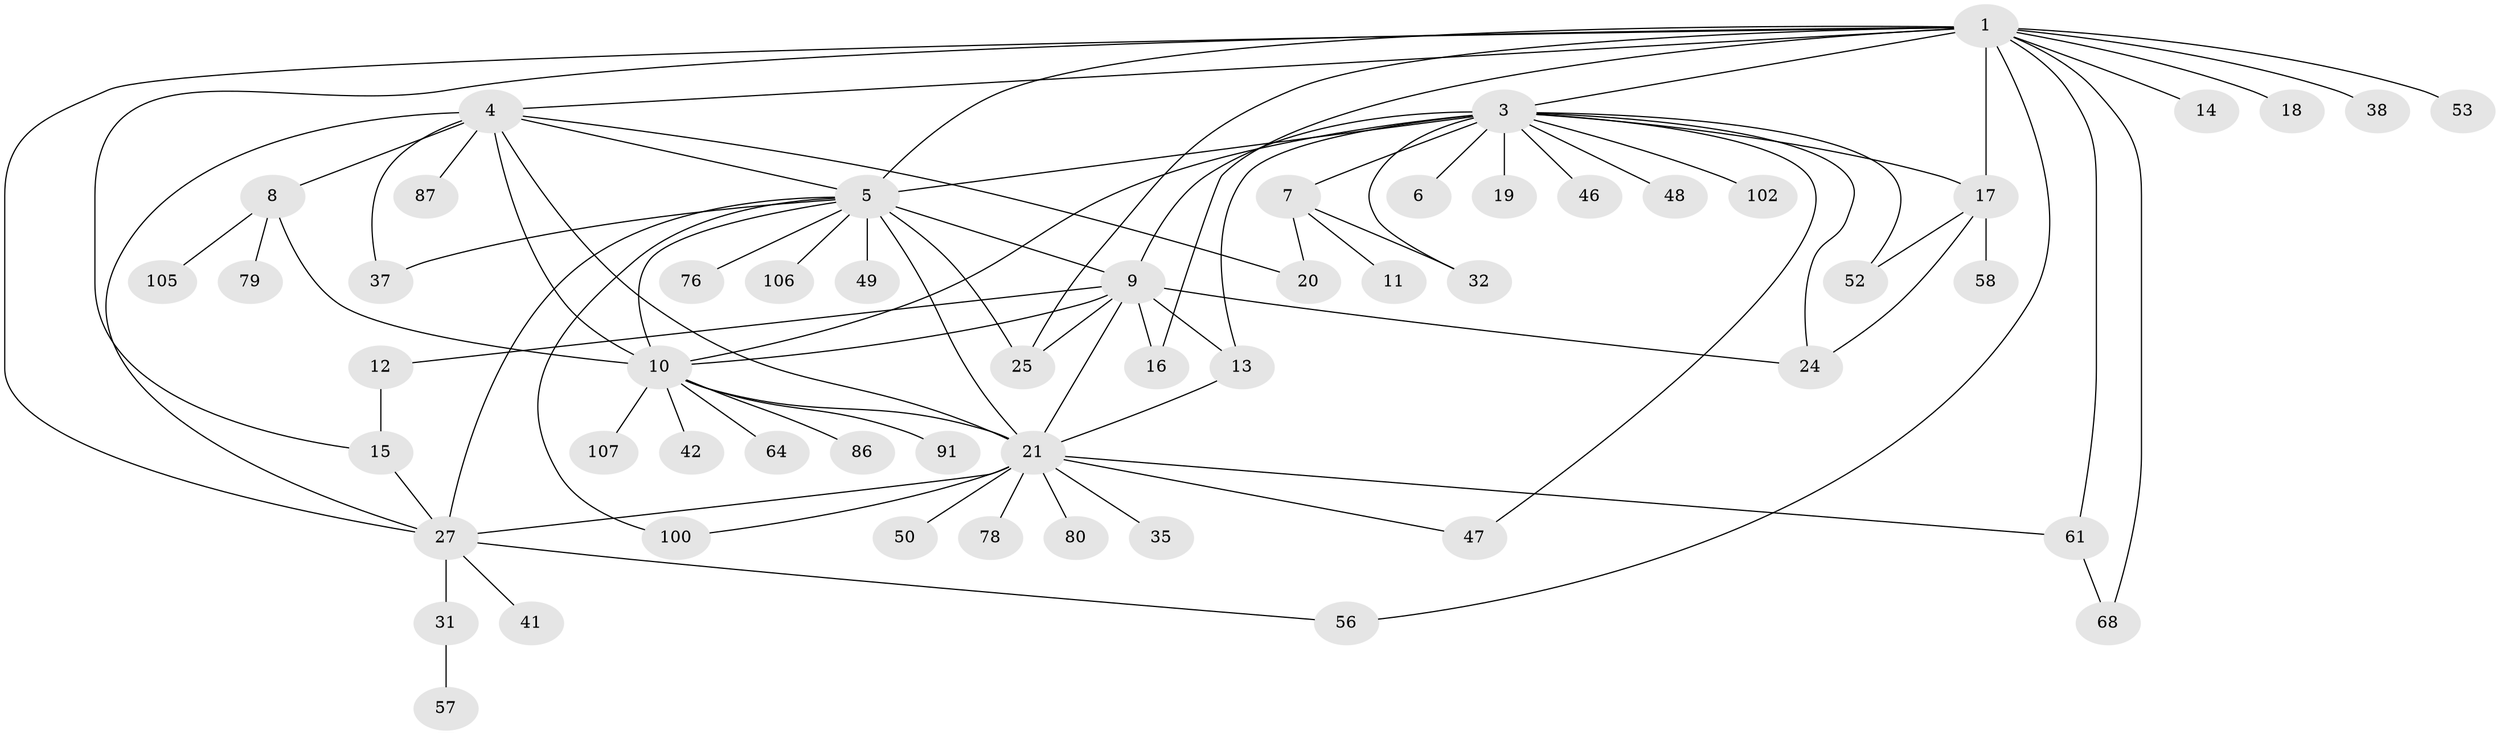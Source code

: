 // original degree distribution, {8: 0.02727272727272727, 13: 0.00909090909090909, 19: 0.00909090909090909, 16: 0.00909090909090909, 1: 0.45454545454545453, 5: 0.02727272727272727, 4: 0.05454545454545454, 7: 0.00909090909090909, 11: 0.00909090909090909, 2: 0.23636363636363636, 3: 0.10909090909090909, 12: 0.00909090909090909, 9: 0.00909090909090909, 6: 0.02727272727272727}
// Generated by graph-tools (version 1.1) at 2025/14/03/09/25 04:14:24]
// undirected, 55 vertices, 86 edges
graph export_dot {
graph [start="1"]
  node [color=gray90,style=filled];
  1 [super="+2"];
  3;
  4 [super="+69+44"];
  5 [super="+63"];
  6;
  7 [super="+83+36"];
  8;
  9 [super="+45+51+29+22"];
  10;
  11;
  12;
  13 [super="+94+60"];
  14;
  15 [super="+75+93"];
  16;
  17 [super="+54+28+70+103+108+30"];
  18;
  19;
  20;
  21 [super="+23"];
  24;
  25;
  27 [super="+55+40+34+43+62+66"];
  31;
  32;
  35;
  37 [super="+71"];
  38;
  41 [super="+88"];
  42;
  46;
  47;
  48 [super="+59"];
  49 [super="+72"];
  50;
  52 [super="+67"];
  53 [super="+110"];
  56;
  57;
  58;
  61;
  64;
  68;
  76;
  78 [super="+101"];
  79;
  80;
  86;
  87;
  91;
  100;
  102;
  105;
  106;
  107;
  1 -- 3 [weight=2];
  1 -- 14;
  1 -- 38;
  1 -- 53;
  1 -- 68;
  1 -- 17 [weight=2];
  1 -- 4;
  1 -- 5;
  1 -- 15;
  1 -- 16;
  1 -- 18;
  1 -- 56;
  1 -- 25;
  1 -- 27;
  1 -- 61;
  3 -- 6;
  3 -- 7;
  3 -- 10;
  3 -- 13 [weight=2];
  3 -- 17;
  3 -- 19;
  3 -- 24;
  3 -- 32;
  3 -- 46;
  3 -- 47;
  3 -- 48;
  3 -- 52;
  3 -- 102;
  3 -- 9;
  3 -- 5 [weight=2];
  4 -- 8;
  4 -- 20;
  4 -- 87;
  4 -- 37;
  4 -- 10;
  4 -- 27;
  4 -- 21;
  4 -- 5;
  5 -- 9 [weight=4];
  5 -- 21;
  5 -- 27 [weight=2];
  5 -- 37;
  5 -- 49 [weight=2];
  5 -- 76;
  5 -- 100;
  5 -- 106;
  5 -- 10;
  5 -- 25;
  7 -- 11;
  7 -- 32;
  7 -- 20;
  8 -- 10;
  8 -- 79;
  8 -- 105;
  9 -- 12;
  9 -- 24;
  9 -- 16;
  9 -- 21;
  9 -- 25;
  9 -- 10;
  9 -- 13;
  10 -- 21;
  10 -- 42;
  10 -- 64;
  10 -- 86;
  10 -- 91;
  10 -- 107;
  12 -- 15;
  13 -- 21;
  15 -- 27;
  17 -- 52;
  17 -- 58;
  17 -- 24;
  21 -- 35;
  21 -- 47;
  21 -- 50;
  21 -- 61;
  21 -- 78;
  21 -- 80;
  21 -- 27;
  21 -- 100;
  27 -- 31 [weight=2];
  27 -- 41;
  27 -- 56;
  31 -- 57;
  61 -- 68;
}
